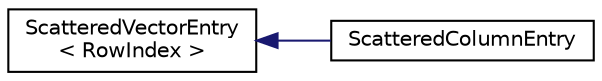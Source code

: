 digraph "Graphical Class Hierarchy"
{
 // LATEX_PDF_SIZE
  edge [fontname="Helvetica",fontsize="10",labelfontname="Helvetica",labelfontsize="10"];
  node [fontname="Helvetica",fontsize="10",shape=record];
  rankdir="LR";
  Node0 [label="ScatteredVectorEntry\l\< RowIndex \>",height=0.2,width=0.4,color="black", fillcolor="white", style="filled",URL="$classoperations__research_1_1glop_1_1_scattered_vector_entry.html",tooltip=" "];
  Node0 -> Node1 [dir="back",color="midnightblue",fontsize="10",style="solid",fontname="Helvetica"];
  Node1 [label="ScatteredColumnEntry",height=0.2,width=0.4,color="black", fillcolor="white", style="filled",URL="$classoperations__research_1_1glop_1_1_scattered_column_entry.html",tooltip=" "];
}
